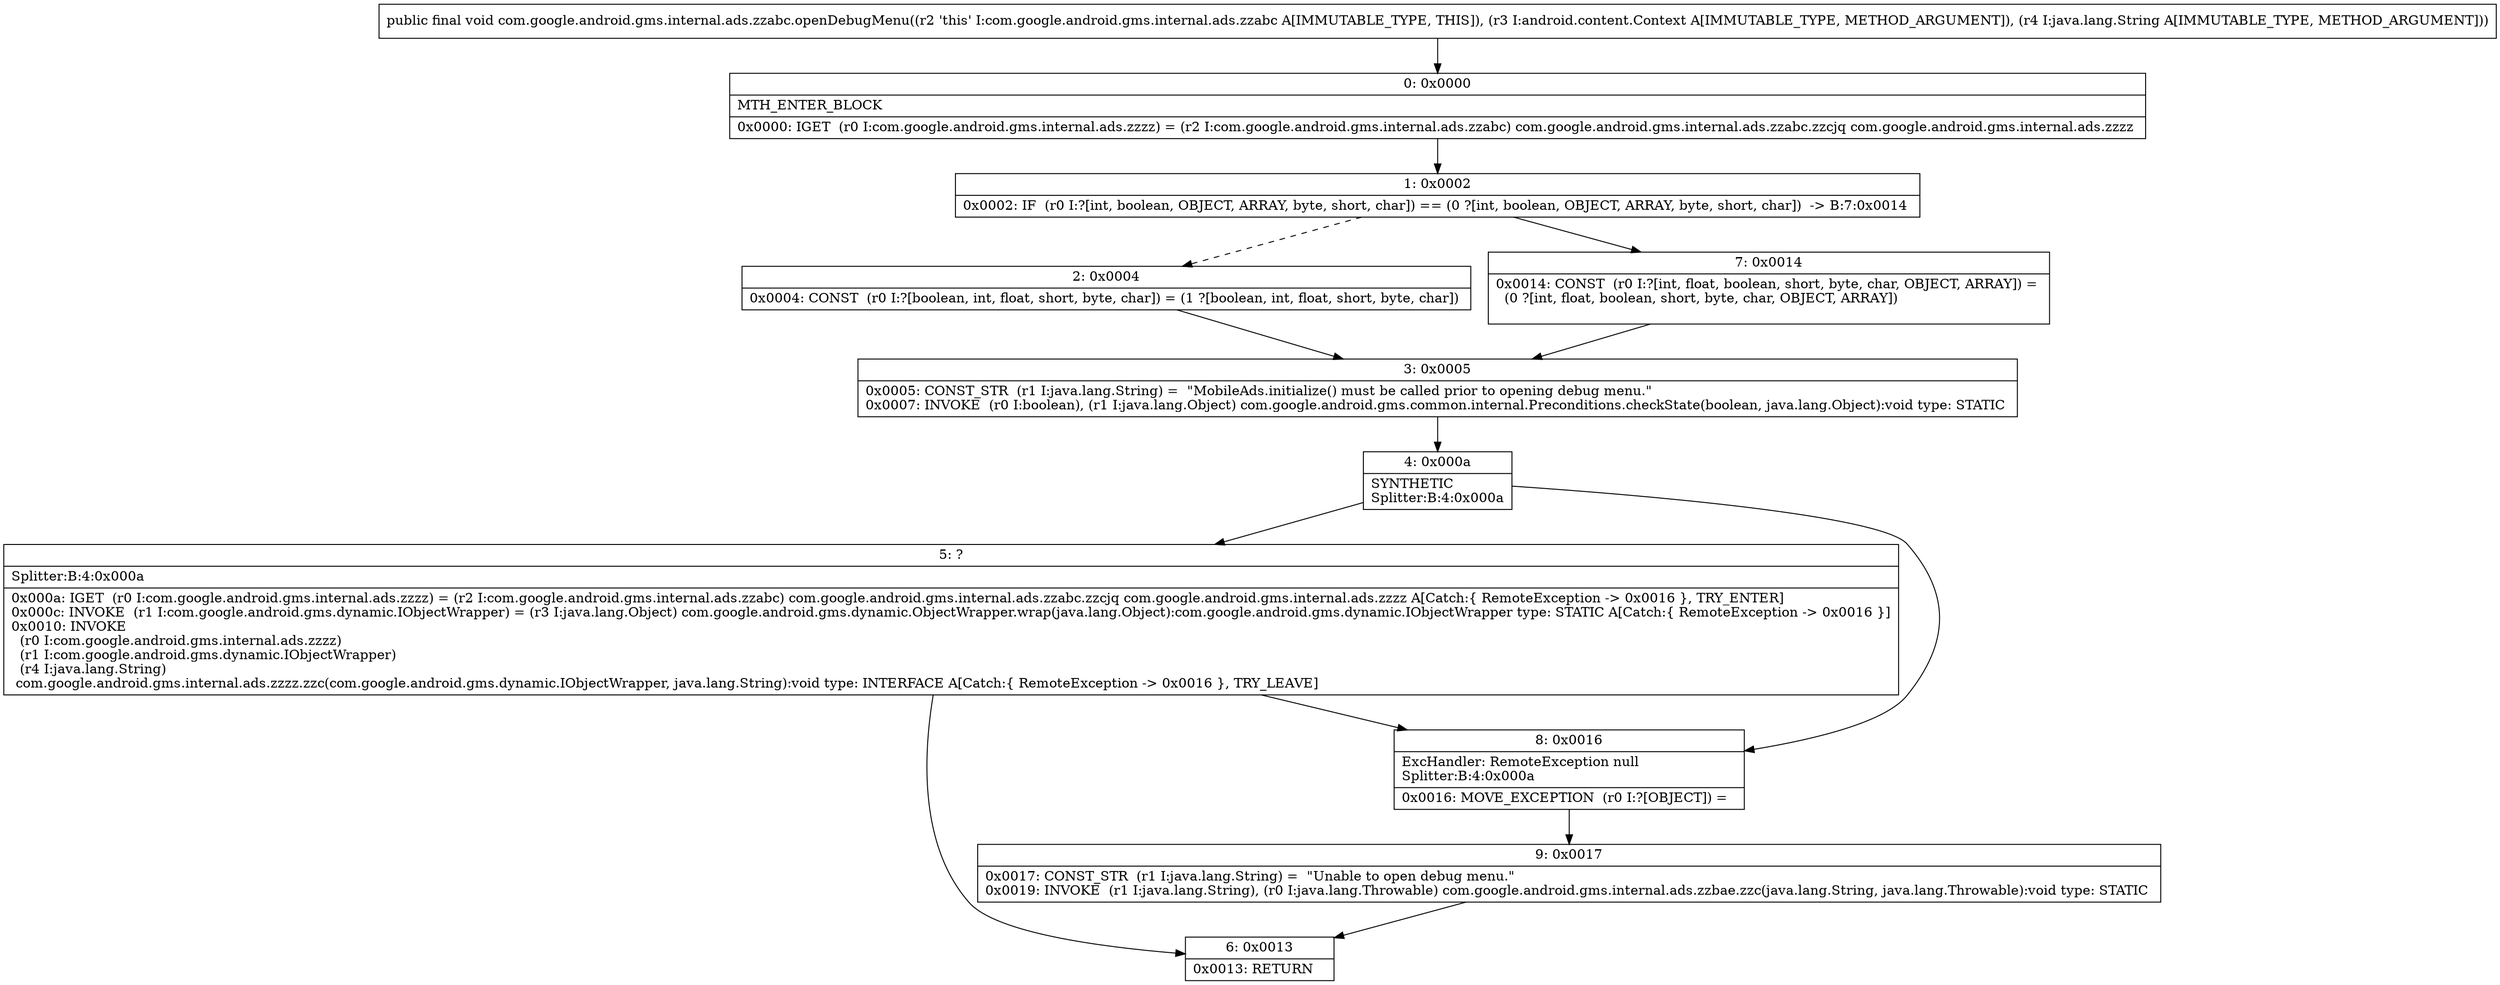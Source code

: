 digraph "CFG forcom.google.android.gms.internal.ads.zzabc.openDebugMenu(Landroid\/content\/Context;Ljava\/lang\/String;)V" {
Node_0 [shape=record,label="{0\:\ 0x0000|MTH_ENTER_BLOCK\l|0x0000: IGET  (r0 I:com.google.android.gms.internal.ads.zzzz) = (r2 I:com.google.android.gms.internal.ads.zzabc) com.google.android.gms.internal.ads.zzabc.zzcjq com.google.android.gms.internal.ads.zzzz \l}"];
Node_1 [shape=record,label="{1\:\ 0x0002|0x0002: IF  (r0 I:?[int, boolean, OBJECT, ARRAY, byte, short, char]) == (0 ?[int, boolean, OBJECT, ARRAY, byte, short, char])  \-\> B:7:0x0014 \l}"];
Node_2 [shape=record,label="{2\:\ 0x0004|0x0004: CONST  (r0 I:?[boolean, int, float, short, byte, char]) = (1 ?[boolean, int, float, short, byte, char]) \l}"];
Node_3 [shape=record,label="{3\:\ 0x0005|0x0005: CONST_STR  (r1 I:java.lang.String) =  \"MobileAds.initialize() must be called prior to opening debug menu.\" \l0x0007: INVOKE  (r0 I:boolean), (r1 I:java.lang.Object) com.google.android.gms.common.internal.Preconditions.checkState(boolean, java.lang.Object):void type: STATIC \l}"];
Node_4 [shape=record,label="{4\:\ 0x000a|SYNTHETIC\lSplitter:B:4:0x000a\l}"];
Node_5 [shape=record,label="{5\:\ ?|Splitter:B:4:0x000a\l|0x000a: IGET  (r0 I:com.google.android.gms.internal.ads.zzzz) = (r2 I:com.google.android.gms.internal.ads.zzabc) com.google.android.gms.internal.ads.zzabc.zzcjq com.google.android.gms.internal.ads.zzzz A[Catch:\{ RemoteException \-\> 0x0016 \}, TRY_ENTER]\l0x000c: INVOKE  (r1 I:com.google.android.gms.dynamic.IObjectWrapper) = (r3 I:java.lang.Object) com.google.android.gms.dynamic.ObjectWrapper.wrap(java.lang.Object):com.google.android.gms.dynamic.IObjectWrapper type: STATIC A[Catch:\{ RemoteException \-\> 0x0016 \}]\l0x0010: INVOKE  \l  (r0 I:com.google.android.gms.internal.ads.zzzz)\l  (r1 I:com.google.android.gms.dynamic.IObjectWrapper)\l  (r4 I:java.lang.String)\l com.google.android.gms.internal.ads.zzzz.zzc(com.google.android.gms.dynamic.IObjectWrapper, java.lang.String):void type: INTERFACE A[Catch:\{ RemoteException \-\> 0x0016 \}, TRY_LEAVE]\l}"];
Node_6 [shape=record,label="{6\:\ 0x0013|0x0013: RETURN   \l}"];
Node_7 [shape=record,label="{7\:\ 0x0014|0x0014: CONST  (r0 I:?[int, float, boolean, short, byte, char, OBJECT, ARRAY]) = \l  (0 ?[int, float, boolean, short, byte, char, OBJECT, ARRAY])\l \l}"];
Node_8 [shape=record,label="{8\:\ 0x0016|ExcHandler: RemoteException null\lSplitter:B:4:0x000a\l|0x0016: MOVE_EXCEPTION  (r0 I:?[OBJECT]) =  \l}"];
Node_9 [shape=record,label="{9\:\ 0x0017|0x0017: CONST_STR  (r1 I:java.lang.String) =  \"Unable to open debug menu.\" \l0x0019: INVOKE  (r1 I:java.lang.String), (r0 I:java.lang.Throwable) com.google.android.gms.internal.ads.zzbae.zzc(java.lang.String, java.lang.Throwable):void type: STATIC \l}"];
MethodNode[shape=record,label="{public final void com.google.android.gms.internal.ads.zzabc.openDebugMenu((r2 'this' I:com.google.android.gms.internal.ads.zzabc A[IMMUTABLE_TYPE, THIS]), (r3 I:android.content.Context A[IMMUTABLE_TYPE, METHOD_ARGUMENT]), (r4 I:java.lang.String A[IMMUTABLE_TYPE, METHOD_ARGUMENT])) }"];
MethodNode -> Node_0;
Node_0 -> Node_1;
Node_1 -> Node_2[style=dashed];
Node_1 -> Node_7;
Node_2 -> Node_3;
Node_3 -> Node_4;
Node_4 -> Node_5;
Node_4 -> Node_8;
Node_5 -> Node_6;
Node_5 -> Node_8;
Node_7 -> Node_3;
Node_8 -> Node_9;
Node_9 -> Node_6;
}

